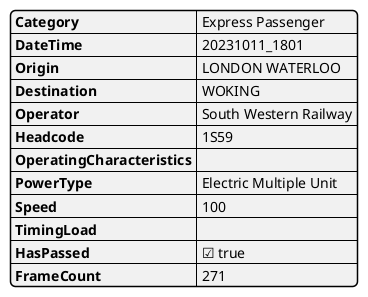 @startjson
{
   "Category" : "Express Passenger",
   "DateTime" : "20231011_1801",
   "Origin" : "LONDON WATERLOO",
   "Destination" : "WOKING",
   "Operator" : "South Western Railway",
   "Headcode" : "1S59",
   "OperatingCharacteristics" : "",
   "PowerType" : "Electric Multiple Unit",
   "Speed" : "100",
   "TimingLoad" : "",
   "HasPassed" : true,
   "FrameCount" : 271
}
@endjson

